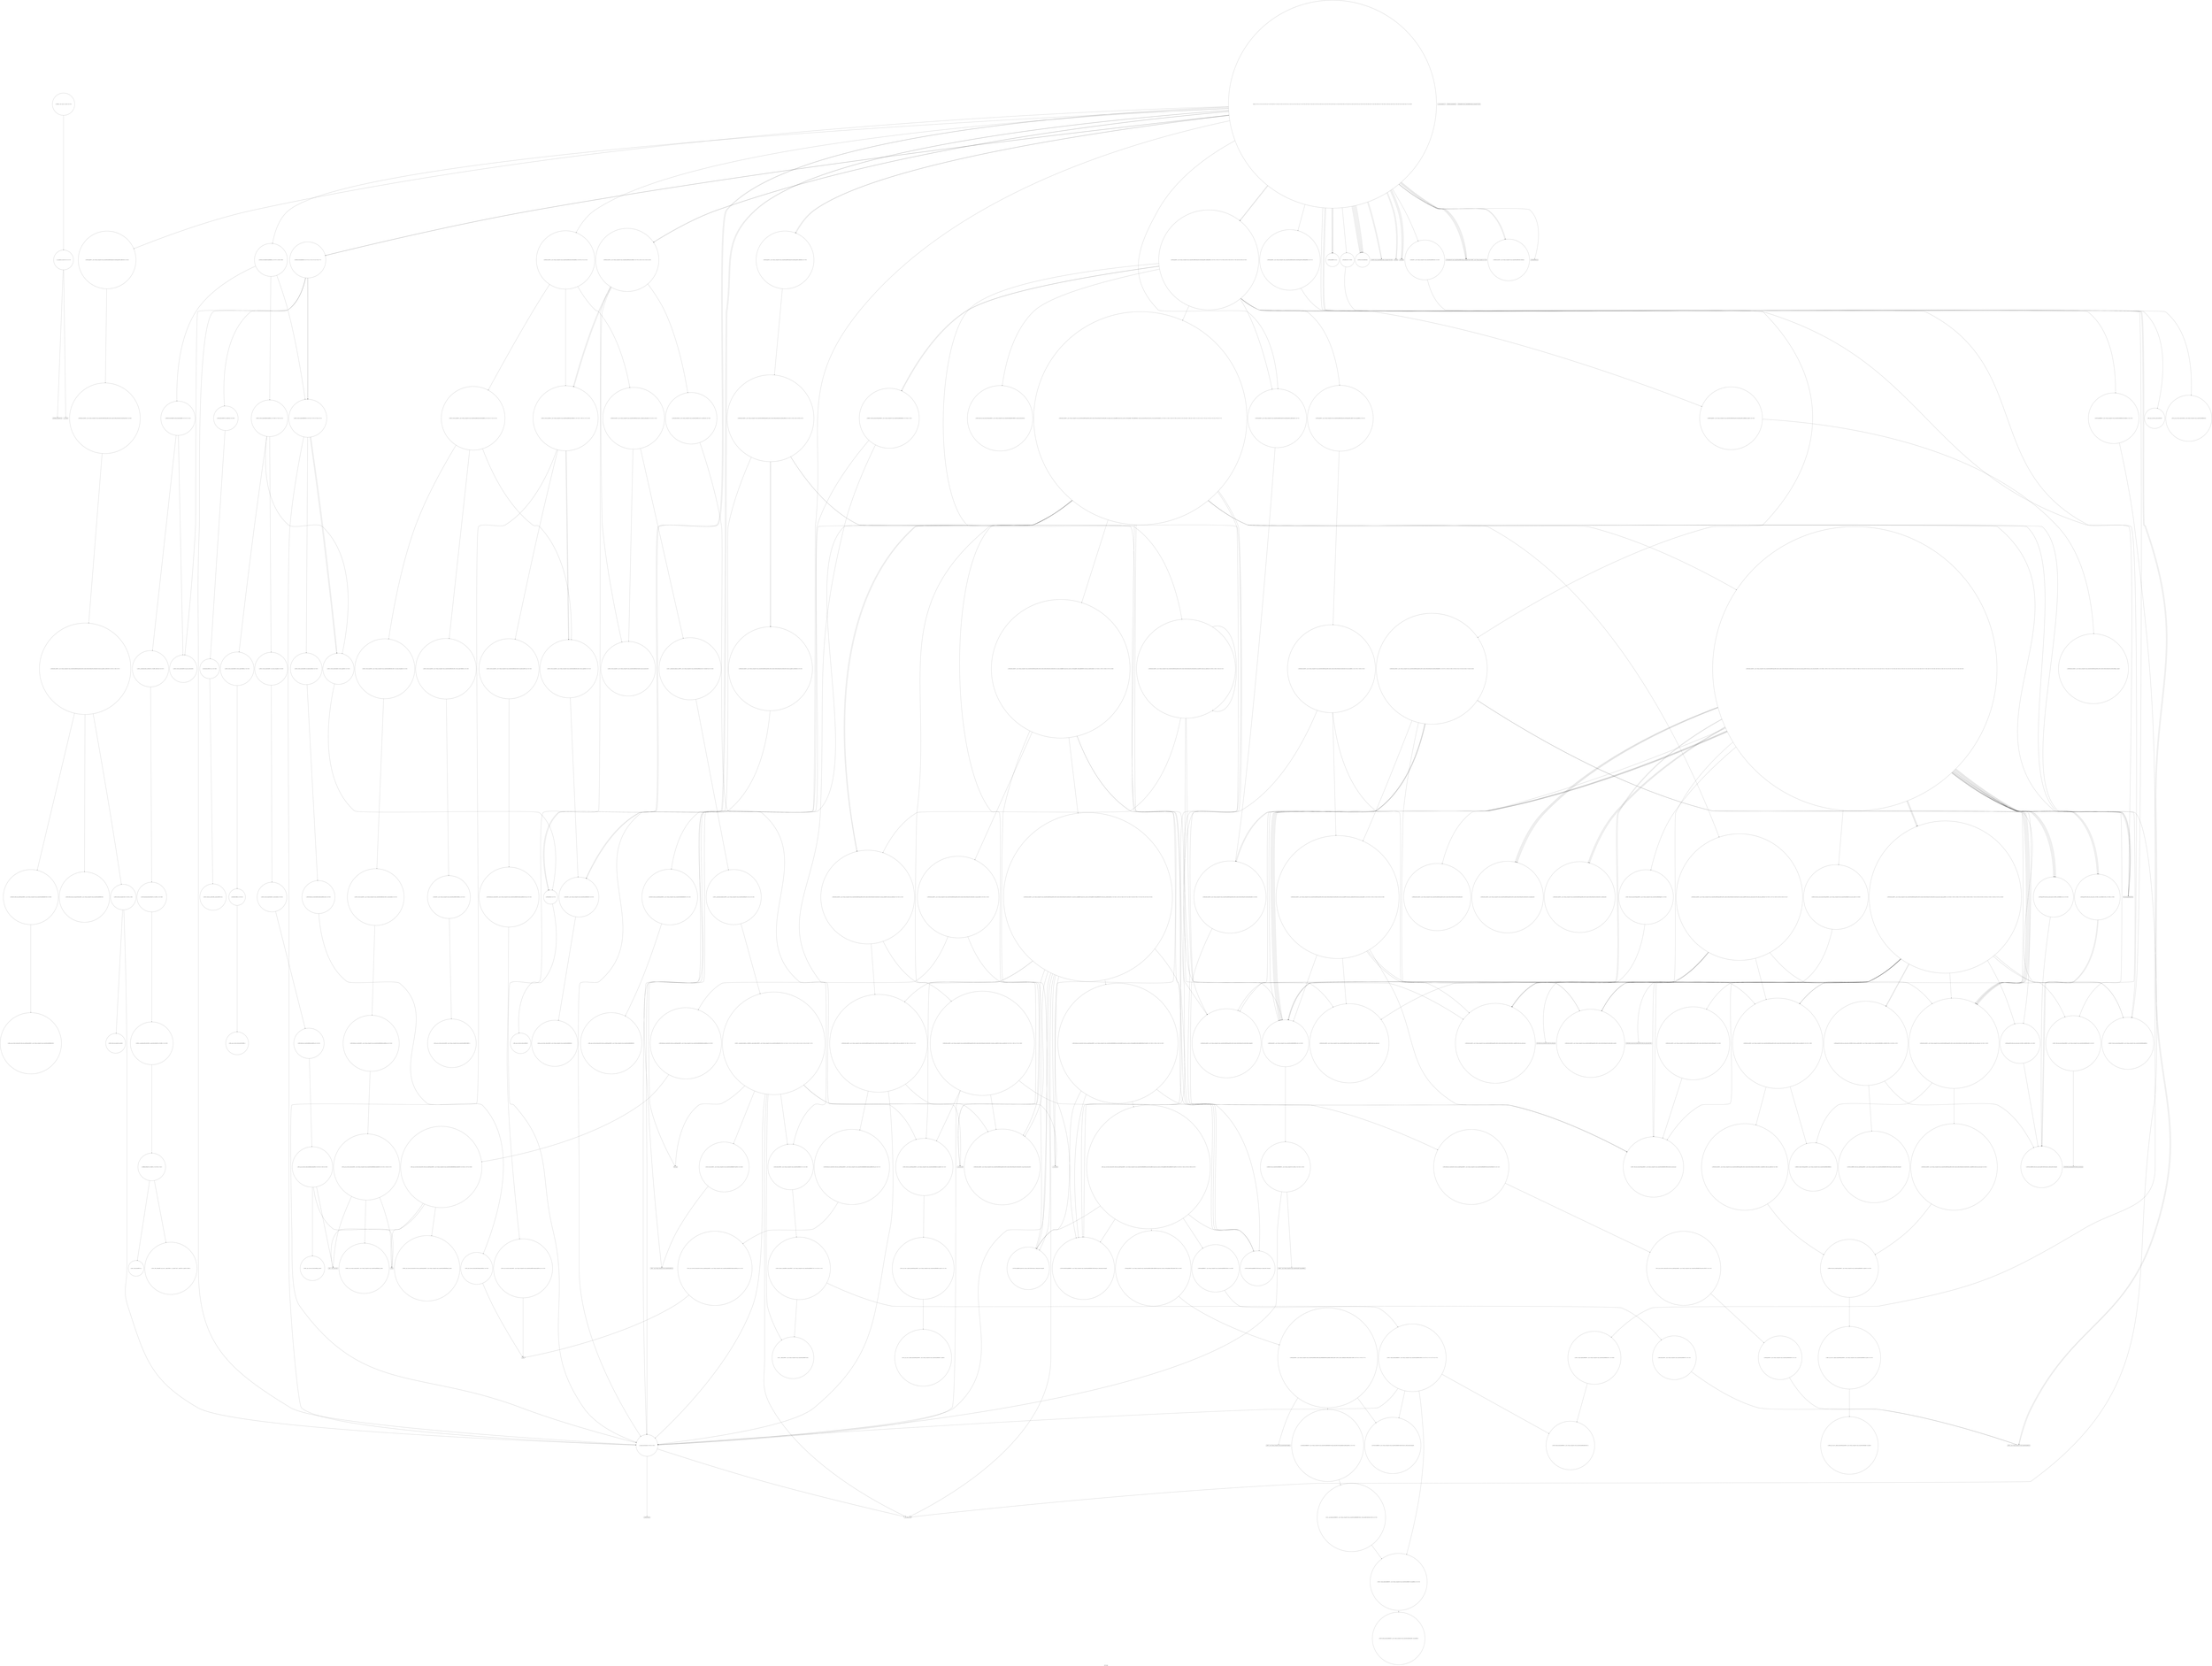digraph "Call Graph" {
	label="Call Graph";

	Node0x55928e50fda0 [shape=record,shape=circle,label="{__cxx_global_var_init|{<s0>1|<s1>2}}"];
	Node0x55928e50fda0:s0 -> Node0x55928e50fe20[color=black];
	Node0x55928e50fda0:s1 -> Node0x55928e8854a0[color=black];
	Node0x55928e88c9e0 [shape=record,shape=circle,label="{_ZSt24__uninitialized_fill_n_aIPimiiET_S1_T0_RKT1_RSaIT2_E|{<s0>327}}"];
	Node0x55928e88c9e0:s0 -> Node0x55928e88cae0[color=black];
	Node0x55928e889040 [shape=record,shape=circle,label="{_ZNSt12_Vector_baseINSt7__cxx1112basic_stringIcSt11char_traitsIcESaIcEEESaIS5_EE13_M_deallocateEPS5_m|{<s0>153}}"];
	Node0x55928e889040:s0 -> Node0x55928e8890c0[color=black];
	Node0x55928e8856a0 [shape=record,shape=circle,label="{_ZNSt6vectorINSt7__cxx1112basic_stringIcSt11char_traitsIcESaIcEEESaIS5_EEC2EmRKS6_|{<s0>50|<s1>51|<s2>52}}"];
	Node0x55928e8856a0:s0 -> Node0x55928e888340[color=black];
	Node0x55928e8856a0:s1 -> Node0x55928e8883c0[color=black];
	Node0x55928e8856a0:s2 -> Node0x55928e888440[color=black];
	Node0x55928e88cd60 [shape=record,shape=circle,label="{_ZNSt12_Vector_baseIiSaIiEE13_M_deallocateEPim|{<s0>332}}"];
	Node0x55928e88cd60:s0 -> Node0x55928e88cde0[color=black];
	Node0x55928e886ba0 [shape=record,shape=circle,label="{_ZNKSt17_Rb_tree_iteratorISt4pairIKNSt7__cxx1112basic_stringIcSt11char_traitsIcESaIcEEEiEEdeEv|{<s0>160|<s1>161}}"];
	Node0x55928e886ba0:s0 -> Node0x55928e887d40[color=black];
	Node0x55928e886ba0:s1 -> Node0x55928e886620[color=black];
	Node0x55928e885a20 [shape=record,shape=circle,label="{_ZNSt3mapINSt7__cxx1112basic_stringIcSt11char_traitsIcESaIcEEEiSt4lessIS5_ESaISt4pairIKS5_iEEEixERS9_|{<s0>55|<s1>56|<s2>57|<s3>58|<s4>59|<s5>60|<s6>61|<s7>62|<s8>63|<s9>64|<s10>65}}"];
	Node0x55928e885a20:s0 -> Node0x55928e889240[color=black];
	Node0x55928e885a20:s1 -> Node0x55928e885d20[color=black];
	Node0x55928e885a20:s2 -> Node0x55928e885ca0[color=black];
	Node0x55928e885a20:s3 -> Node0x55928e8892c0[color=black];
	Node0x55928e885a20:s4 -> Node0x55928e886ba0[color=black];
	Node0x55928e885a20:s5 -> Node0x55928e886b20[color=black];
	Node0x55928e885a20:s6 -> Node0x55928e886ca0[color=black];
	Node0x55928e885a20:s7 -> Node0x55928e886d20[color=black];
	Node0x55928e885a20:s8 -> Node0x55928e886c20[color=black];
	Node0x55928e885a20:s9 -> Node0x55928e886da0[color=black];
	Node0x55928e885a20:s10 -> Node0x55928e886ba0[color=black];
	Node0x55928e88d0e0 [shape=record,shape=circle,label="{_ZNSt8_Rb_treeINSt7__cxx1112basic_stringIcSt11char_traitsIcESaIcEEESt4pairIKS5_iESt10_Select1stIS8_ESt4lessIS5_ESaIS8_EE3endEv|{<s0>346}}"];
	Node0x55928e88d0e0:s0 -> Node0x55928e887020[color=black];
	Node0x55928e886f20 [shape=record,shape=circle,label="{_ZNSt8_Rb_treeINSt7__cxx1112basic_stringIcSt11char_traitsIcESaIcEEESt4pairIKS5_iESt10_Select1stIS8_ESt4lessIS5_ESaIS8_EE6_M_endEv}"];
	Node0x55928e885da0 [shape=record,shape=circle,label="{_ZSt3minIiERKT_S2_S2_}"];
	Node0x55928e8872a0 [shape=record,shape=circle,label="{_ZNK9__gnu_cxx16__aligned_membufISt4pairIKNSt7__cxx1112basic_stringIcSt11char_traitsIcESaIcEEEiEE7_M_addrEv}"];
	Node0x55928e886120 [shape=record,shape=Mrecord,label="{_ZNSt7__cxx1112basic_stringIcSt11char_traitsIcESaIcEED1Ev}"];
	Node0x55928e887620 [shape=record,shape=circle,label="{_ZSt7forwardISt5tupleIJEEEOT_RNSt16remove_referenceIS2_E4typeE}"];
	Node0x55928e8864a0 [shape=record,shape=circle,label="{_ZNSt15_Rb_tree_headerC2Ev|{<s0>89|<s1>90}}"];
	Node0x55928e8864a0:s0 -> Node0x55928e8865a0[color=black];
	Node0x55928e8864a0:s1 -> Node0x55928e886620[color=black];
	Node0x55928e8879a0 [shape=record,shape=circle,label="{_ZNK9__gnu_cxx13new_allocatorISt13_Rb_tree_nodeISt4pairIKNSt7__cxx1112basic_stringIcSt11char_traitsIcESaIcEEEiEEE8max_sizeEv}"];
	Node0x55928e886820 [shape=record,shape=circle,label="{_ZNSt8_Rb_treeINSt7__cxx1112basic_stringIcSt11char_traitsIcESaIcEEESt4pairIKS5_iESt10_Select1stIS8_ESt4lessIS5_ESaIS8_EE8_M_eraseEPSt13_Rb_tree_nodeIS8_E|{<s0>98|<s1>99|<s2>100|<s3>101}}"];
	Node0x55928e886820:s0 -> Node0x55928e8869a0[color=black];
	Node0x55928e886820:s1 -> Node0x55928e886820[color=black];
	Node0x55928e886820:s2 -> Node0x55928e886a20[color=black];
	Node0x55928e886820:s3 -> Node0x55928e886aa0[color=black];
	Node0x55928e88b560 [shape=record,shape=circle,label="{_ZNSt11_Tuple_implILm0EJRKNSt7__cxx1112basic_stringIcSt11char_traitsIcESaIcEEEEE7_M_headERS8_|{<s0>274}}"];
	Node0x55928e88b560:s0 -> Node0x55928e88b660[color=black];
	Node0x55928e887bc0 [shape=record,shape=circle,label="{_ZNSt8_Rb_treeINSt7__cxx1112basic_stringIcSt11char_traitsIcESaIcEEESt4pairIKS5_iESt10_Select1stIS8_ESt4lessIS5_ESaIS8_EE11_M_put_nodeEPSt13_Rb_tree_nodeIS8_E|{<s0>109|<s1>110|<s2>111}}"];
	Node0x55928e887bc0:s0 -> Node0x55928e887cc0[color=black];
	Node0x55928e887bc0:s1 -> Node0x55928e887fc0[color=black];
	Node0x55928e887bc0:s2 -> Node0x55928e886620[color=black];
	Node0x55928e88b8e0 [shape=record,shape=circle,label="{_ZNKSt23_Rb_tree_const_iteratorISt4pairIKNSt7__cxx1112basic_stringIcSt11char_traitsIcESaIcEEEiEE13_M_const_castEv|{<s0>280}}"];
	Node0x55928e88b8e0:s0 -> Node0x55928e887020[color=black];
	Node0x55928e887f40 [shape=record,shape=circle,label="{_ZN9__gnu_cxx16__aligned_membufISt4pairIKNSt7__cxx1112basic_stringIcSt11char_traitsIcESaIcEEEiEE7_M_addrEv}"];
	Node0x55928e88bc60 [shape=record,shape=circle,label="{_ZNSt4pairIPSt18_Rb_tree_node_baseS1_EC2IRS1_S4_Lb1EEEOT_OT0_|{<s0>299|<s1>300}}"];
	Node0x55928e88bc60:s0 -> Node0x55928e88bee0[color=black];
	Node0x55928e88bc60:s1 -> Node0x55928e88bee0[color=black];
	Node0x55928e8882c0 [shape=record,shape=circle,label="{_ZN9__gnu_cxx13new_allocatorINSt7__cxx1112basic_stringIcSt11char_traitsIcESaIcEEEED2Ev}"];
	Node0x55928e88bfe0 [shape=record,shape=circle,label="{_ZNSt4pairIPSt18_Rb_tree_node_baseS1_EC2IRPSt13_Rb_tree_nodeIS_IKNSt7__cxx1112basic_stringIcSt11char_traitsIcESaIcEEEiEERS1_Lb1EEEOT_OT0_|{<s0>306|<s1>307}}"];
	Node0x55928e88bfe0:s0 -> Node0x55928e88c060[color=black];
	Node0x55928e88bfe0:s1 -> Node0x55928e88bee0[color=black];
	Node0x55928e888640 [shape=record,shape=circle,label="{_ZNSaINSt7__cxx1112basic_stringIcSt11char_traitsIcESaIcEEEEC2ERKS5_|{<s0>132}}"];
	Node0x55928e888640:s0 -> Node0x55928e8886c0[color=black];
	Node0x55928e88c360 [shape=record,shape=circle,label="{_ZN9__gnu_cxx13new_allocatorIiED2Ev}"];
	Node0x55928e8889c0 [shape=record,shape=Mrecord,label="{_Znwm}"];
	Node0x55928e88c6e0 [shape=record,shape=circle,label="{_ZNSaIiEC2ERKS_|{<s0>321}}"];
	Node0x55928e88c6e0:s0 -> Node0x55928e88c760[color=black];
	Node0x55928e888d40 [shape=record,shape=circle,label="{_ZSt8_DestroyIPNSt7__cxx1112basic_stringIcSt11char_traitsIcESaIcEEEEvT_S7_|{<s0>149}}"];
	Node0x55928e888d40:s0 -> Node0x55928e888f40[color=black];
	Node0x55928e50fe20 [shape=record,shape=Mrecord,label="{_ZNSt8ios_base4InitC1Ev}"];
	Node0x55928e88ca60 [shape=record,shape=circle,label="{_ZNSt12_Vector_baseIiSaIiEE19_M_get_Tp_allocatorEv}"];
	Node0x55928e8890c0 [shape=record,shape=circle,label="{_ZNSt16allocator_traitsISaINSt7__cxx1112basic_stringIcSt11char_traitsIcESaIcEEEEE10deallocateERS6_PS5_m|{<s0>154}}"];
	Node0x55928e8890c0:s0 -> Node0x55928e889140[color=black];
	Node0x55928e885720 [shape=record,shape=Mrecord,label="{__gxx_personality_v0}"];
	Node0x55928e88cde0 [shape=record,shape=circle,label="{_ZNSt16allocator_traitsISaIiEE10deallocateERS0_Pim|{<s0>333}}"];
	Node0x55928e88cde0:s0 -> Node0x55928e88ce60[color=black];
	Node0x55928e886c20 [shape=record,shape=circle,label="{_ZNSt8_Rb_treeINSt7__cxx1112basic_stringIcSt11char_traitsIcESaIcEEESt4pairIKS5_iESt10_Select1stIS8_ESt4lessIS5_ESaIS8_EE22_M_emplace_hint_uniqueIJRKSt21piecewise_construct_tSt5tupleIJRS7_EESJ_IJEEEEESt17_Rb_tree_iteratorIS8_ESt23_Rb_tree_const_iteratorIS8_EDpOT_|{<s0>162|<s1>163|<s2>164|<s3>165|<s4>166|<s5>167|<s6>168|<s7>169|<s8>170|<s9>171|<s10>172|<s11>173|<s12>174|<s13>175|<s14>176|<s15>177}}"];
	Node0x55928e886c20:s0 -> Node0x55928e887520[color=black];
	Node0x55928e886c20:s1 -> Node0x55928e8875a0[color=black];
	Node0x55928e886c20:s2 -> Node0x55928e887620[color=black];
	Node0x55928e886c20:s3 -> Node0x55928e8874a0[color=black];
	Node0x55928e886c20:s4 -> Node0x55928e886da0[color=black];
	Node0x55928e886c20:s5 -> Node0x55928e886fa0[color=black];
	Node0x55928e886c20:s6 -> Node0x55928e8876a0[color=black];
	Node0x55928e886c20:s7 -> Node0x55928e887720[color=black];
	Node0x55928e886c20:s8 -> Node0x55928e8866a0[color=black];
	Node0x55928e886c20:s9 -> Node0x55928e886aa0[color=black];
	Node0x55928e886c20:s10 -> Node0x55928e888dc0[color=black];
	Node0x55928e886c20:s11 -> Node0x55928e886aa0[color=black];
	Node0x55928e886c20:s12 -> Node0x55928e887020[color=black];
	Node0x55928e886c20:s13 -> Node0x55928e888e40[color=black];
	Node0x55928e886c20:s14 -> Node0x55928e888ec0[color=black];
	Node0x55928e886c20:s15 -> Node0x55928e886620[color=black];
	Node0x55928e885aa0 [shape=record,shape=circle,label="{_ZNSaIiEC2Ev|{<s0>66}}"];
	Node0x55928e885aa0:s0 -> Node0x55928e88c2e0[color=black];
	Node0x55928e88d160 [shape=record,shape=circle,label="{_GLOBAL__sub_I_inazz_0_0.cpp|{<s0>347}}"];
	Node0x55928e88d160:s0 -> Node0x55928e50fda0[color=black];
	Node0x55928e886fa0 [shape=record,shape=circle,label="{_ZNSt8_Rb_treeINSt7__cxx1112basic_stringIcSt11char_traitsIcESaIcEEESt4pairIKS5_iESt10_Select1stIS8_ESt4lessIS5_ESaIS8_EE6_S_keyEPKSt13_Rb_tree_nodeIS8_E|{<s0>187|<s1>188}}"];
	Node0x55928e886fa0:s0 -> Node0x55928e887120[color=black];
	Node0x55928e886fa0:s1 -> Node0x55928e8870a0[color=black];
	Node0x55928e885e20 [shape=record,shape=circle,label="{_ZNSt6vectorIiSaIiEEixEm}"];
	Node0x55928e887320 [shape=record,shape=circle,label="{_ZNKSt8_Rb_treeINSt7__cxx1112basic_stringIcSt11char_traitsIcESaIcEEESt4pairIKS5_iESt10_Select1stIS8_ESt4lessIS5_ESaIS8_EE8key_compEv}"];
	Node0x55928e8861a0 [shape=record,shape=circle,label="{_ZNSt3mapINSt7__cxx1112basic_stringIcSt11char_traitsIcESaIcEEEiSt4lessIS5_ESaISt4pairIKS5_iEEED2Ev|{<s0>78}}"];
	Node0x55928e8861a0:s0 -> Node0x55928e8867a0[color=black];
	Node0x55928e8876a0 [shape=record,shape=circle,label="{_ZNSt8_Rb_treeINSt7__cxx1112basic_stringIcSt11char_traitsIcESaIcEEESt4pairIKS5_iESt10_Select1stIS8_ESt4lessIS5_ESaIS8_EE29_M_get_insert_hint_unique_posESt23_Rb_tree_const_iteratorIS8_ERS7_|{<s0>199|<s1>200|<s2>201|<s3>202|<s4>203|<s5>204|<s6>205|<s7>206|<s8>207|<s9>208|<s10>209|<s11>210|<s12>211|<s13>212|<s14>213|<s15>214|<s16>215|<s17>216|<s18>217|<s19>218|<s20>219|<s21>220|<s22>221|<s23>222|<s24>223|<s25>224|<s26>225|<s27>226|<s28>227|<s29>228|<s30>229|<s31>230|<s32>231|<s33>232|<s34>233|<s35>234|<s36>235}}"];
	Node0x55928e8876a0:s0 -> Node0x55928e88b8e0[color=black];
	Node0x55928e8876a0:s1 -> Node0x55928e886f20[color=black];
	Node0x55928e8876a0:s2 -> Node0x55928e88b960[color=black];
	Node0x55928e8876a0:s3 -> Node0x55928e88ba60[color=black];
	Node0x55928e8876a0:s4 -> Node0x55928e88b9e0[color=black];
	Node0x55928e8876a0:s5 -> Node0x55928e886b20[color=black];
	Node0x55928e8876a0:s6 -> Node0x55928e88ba60[color=black];
	Node0x55928e8876a0:s7 -> Node0x55928e88bae0[color=black];
	Node0x55928e8876a0:s8 -> Node0x55928e88bb60[color=black];
	Node0x55928e8876a0:s9 -> Node0x55928e88b9e0[color=black];
	Node0x55928e8876a0:s10 -> Node0x55928e886b20[color=black];
	Node0x55928e8876a0:s11 -> Node0x55928e886da0[color=black];
	Node0x55928e8876a0:s12 -> Node0x55928e88bbe0[color=black];
	Node0x55928e8876a0:s13 -> Node0x55928e88bbe0[color=black];
	Node0x55928e8876a0:s14 -> Node0x55928e88bbe0[color=black];
	Node0x55928e8876a0:s15 -> Node0x55928e88bc60[color=black];
	Node0x55928e8876a0:s16 -> Node0x55928e88bce0[color=black];
	Node0x55928e8876a0:s17 -> Node0x55928e88b9e0[color=black];
	Node0x55928e8876a0:s18 -> Node0x55928e886b20[color=black];
	Node0x55928e8876a0:s19 -> Node0x55928e8869a0[color=black];
	Node0x55928e8876a0:s20 -> Node0x55928e88bae0[color=black];
	Node0x55928e8876a0:s21 -> Node0x55928e88bc60[color=black];
	Node0x55928e8876a0:s22 -> Node0x55928e88bb60[color=black];
	Node0x55928e8876a0:s23 -> Node0x55928e88b9e0[color=black];
	Node0x55928e8876a0:s24 -> Node0x55928e886b20[color=black];
	Node0x55928e8876a0:s25 -> Node0x55928e886da0[color=black];
	Node0x55928e8876a0:s26 -> Node0x55928e88ba60[color=black];
	Node0x55928e8876a0:s27 -> Node0x55928e88ba60[color=black];
	Node0x55928e8876a0:s28 -> Node0x55928e88bae0[color=black];
	Node0x55928e8876a0:s29 -> Node0x55928e88bd60[color=black];
	Node0x55928e8876a0:s30 -> Node0x55928e88b9e0[color=black];
	Node0x55928e8876a0:s31 -> Node0x55928e886b20[color=black];
	Node0x55928e8876a0:s32 -> Node0x55928e8869a0[color=black];
	Node0x55928e8876a0:s33 -> Node0x55928e88bae0[color=black];
	Node0x55928e8876a0:s34 -> Node0x55928e88bc60[color=black];
	Node0x55928e8876a0:s35 -> Node0x55928e88bb60[color=black];
	Node0x55928e8876a0:s36 -> Node0x55928e88bde0[color=black];
	Node0x55928e886520 [shape=record,shape=circle,label="{_ZN9__gnu_cxx13new_allocatorISt13_Rb_tree_nodeISt4pairIKNSt7__cxx1112basic_stringIcSt11char_traitsIcESaIcEEEiEEEC2Ev}"];
	Node0x55928e887a20 [shape=record,shape=circle,label="{_ZNSt16allocator_traitsISaISt13_Rb_tree_nodeISt4pairIKNSt7__cxx1112basic_stringIcSt11char_traitsIcESaIcEEEiEEEE9constructIS9_JRKSt21piecewise_construct_tSt5tupleIJRS8_EESH_IJEEEEEvRSB_PT_DpOT0_|{<s0>259|<s1>260|<s2>261|<s3>262}}"];
	Node0x55928e887a20:s0 -> Node0x55928e887520[color=black];
	Node0x55928e887a20:s1 -> Node0x55928e8875a0[color=black];
	Node0x55928e887a20:s2 -> Node0x55928e887620[color=black];
	Node0x55928e887a20:s3 -> Node0x55928e887aa0[color=black];
	Node0x55928e8868a0 [shape=record,shape=circle,label="{_ZNSt8_Rb_treeINSt7__cxx1112basic_stringIcSt11char_traitsIcESaIcEEESt4pairIKS5_iESt10_Select1stIS8_ESt4lessIS5_ESaIS8_EE8_M_beginEv}"];
	Node0x55928e88b5e0 [shape=record,shape=circle,label="{_ZNSt10_Head_baseILm0ERKNSt7__cxx1112basic_stringIcSt11char_traitsIcESaIcEEELb0EEC2ES7_}"];
	Node0x55928e887c40 [shape=record,shape=circle,label="{_ZNSt16allocator_traitsISaISt13_Rb_tree_nodeISt4pairIKNSt7__cxx1112basic_stringIcSt11char_traitsIcESaIcEEEiEEEE7destroyIS9_EEvRSB_PT_|{<s0>112}}"];
	Node0x55928e887c40:s0 -> Node0x55928e887dc0[color=black];
	Node0x55928e88b960 [shape=record,shape=circle,label="{_ZNKSt8_Rb_treeINSt7__cxx1112basic_stringIcSt11char_traitsIcESaIcEEESt4pairIKS5_iESt10_Select1stIS8_ESt4lessIS5_ESaIS8_EE4sizeEv}"];
	Node0x55928e887fc0 [shape=record,shape=circle,label="{_ZNSt16allocator_traitsISaISt13_Rb_tree_nodeISt4pairIKNSt7__cxx1112basic_stringIcSt11char_traitsIcESaIcEEEiEEEE10deallocateERSB_PSA_m|{<s0>117}}"];
	Node0x55928e887fc0:s0 -> Node0x55928e888040[color=black];
	Node0x55928e88bce0 [shape=record,shape=circle,label="{_ZNSt17_Rb_tree_iteratorISt4pairIKNSt7__cxx1112basic_stringIcSt11char_traitsIcESaIcEEEiEEmmEv|{<s0>301}}"];
	Node0x55928e88bce0:s0 -> Node0x55928e88c0e0[color=black];
	Node0x55928e888340 [shape=record,shape=circle,label="{_ZNSt12_Vector_baseINSt7__cxx1112basic_stringIcSt11char_traitsIcESaIcEEESaIS5_EEC2EmRKS6_|{<s0>120|<s1>121|<s2>122}}"];
	Node0x55928e888340:s0 -> Node0x55928e8884c0[color=black];
	Node0x55928e888340:s1 -> Node0x55928e888540[color=black];
	Node0x55928e888340:s2 -> Node0x55928e8885c0[color=black];
	Node0x55928e88c060 [shape=record,shape=circle,label="{_ZSt7forwardIRPSt13_Rb_tree_nodeISt4pairIKNSt7__cxx1112basic_stringIcSt11char_traitsIcESaIcEEEiEEEOT_RNSt16remove_referenceISD_E4typeE}"];
	Node0x55928e8886c0 [shape=record,shape=circle,label="{_ZN9__gnu_cxx13new_allocatorINSt7__cxx1112basic_stringIcSt11char_traitsIcESaIcEEEEC2ERKS7_}"];
	Node0x55928e88c3e0 [shape=record,shape=circle,label="{_ZNSt12_Vector_baseIiSaIiEEC2EmRKS0_|{<s0>309|<s1>310|<s2>311}}"];
	Node0x55928e88c3e0:s0 -> Node0x55928e88c560[color=black];
	Node0x55928e88c3e0:s1 -> Node0x55928e88c5e0[color=black];
	Node0x55928e88c3e0:s2 -> Node0x55928e88c660[color=black];
	Node0x55928e888a40 [shape=record,shape=circle,label="{_ZSt27__uninitialized_default_n_aIPNSt7__cxx1112basic_stringIcSt11char_traitsIcESaIcEEEmS5_ET_S7_T0_RSaIT1_E|{<s0>138}}"];
	Node0x55928e888a40:s0 -> Node0x55928e888b40[color=black];
	Node0x55928e88c760 [shape=record,shape=circle,label="{_ZN9__gnu_cxx13new_allocatorIiEC2ERKS1_}"];
	Node0x55928e888dc0 [shape=record,shape=Mrecord,label="{__cxa_rethrow}"];
	Node0x55928e885420 [shape=record,shape=Mrecord,label="{_ZNSt8ios_base4InitD1Ev}"];
	Node0x55928e88cae0 [shape=record,shape=circle,label="{_ZSt20uninitialized_fill_nIPimiET_S1_T0_RKT1_|{<s0>328}}"];
	Node0x55928e88cae0:s0 -> Node0x55928e88cb60[color=black];
	Node0x55928e889140 [shape=record,shape=circle,label="{_ZN9__gnu_cxx13new_allocatorINSt7__cxx1112basic_stringIcSt11char_traitsIcESaIcEEEE10deallocateEPS6_m|{<s0>155}}"];
	Node0x55928e889140:s0 -> Node0x55928e8880c0[color=black];
	Node0x55928e8857a0 [shape=record,shape=circle,label="{_ZNSaINSt7__cxx1112basic_stringIcSt11char_traitsIcESaIcEEEED2Ev|{<s0>53}}"];
	Node0x55928e8857a0:s0 -> Node0x55928e8882c0[color=black];
	Node0x55928e88ce60 [shape=record,shape=circle,label="{_ZN9__gnu_cxx13new_allocatorIiE10deallocateEPim|{<s0>334}}"];
	Node0x55928e88ce60:s0 -> Node0x55928e8880c0[color=black];
	Node0x55928e886ca0 [shape=record,shape=circle,label="{_ZNSt23_Rb_tree_const_iteratorISt4pairIKNSt7__cxx1112basic_stringIcSt11char_traitsIcESaIcEEEiEEC2ERKSt17_Rb_tree_iteratorIS8_E}"];
	Node0x55928e885b20 [shape=record,shape=circle,label="{_ZNSt6vectorIiSaIiEEC2EmRKiRKS0_|{<s0>67|<s1>68|<s2>69}}"];
	Node0x55928e885b20:s0 -> Node0x55928e88c3e0[color=black];
	Node0x55928e885b20:s1 -> Node0x55928e88c460[color=black];
	Node0x55928e885b20:s2 -> Node0x55928e88c4e0[color=black];
	Node0x55928e887020 [shape=record,shape=circle,label="{_ZNSt17_Rb_tree_iteratorISt4pairIKNSt7__cxx1112basic_stringIcSt11char_traitsIcESaIcEEEiEEC2EPSt18_Rb_tree_node_base}"];
	Node0x55928e885ea0 [shape=record,shape=Mrecord,label="{_ZStlsISt11char_traitsIcEERSt13basic_ostreamIcT_ES5_PKc}"];
	Node0x55928e8873a0 [shape=record,shape=circle,label="{_ZStltIcSt11char_traitsIcESaIcEEbRKNSt7__cxx1112basic_stringIT_T0_T1_EESA_|{<s0>192|<s1>193}}"];
	Node0x55928e8873a0:s0 -> Node0x55928e887420[color=black];
	Node0x55928e8873a0:s1 -> Node0x55928e886620[color=black];
	Node0x55928e886220 [shape=record,shape=circle,label="{_ZNSt6vectorINSt7__cxx1112basic_stringIcSt11char_traitsIcESaIcEEESaIS5_EED2Ev|{<s0>79|<s1>80|<s2>81|<s3>82|<s4>83}}"];
	Node0x55928e886220:s0 -> Node0x55928e888ac0[color=black];
	Node0x55928e886220:s1 -> Node0x55928e8891c0[color=black];
	Node0x55928e886220:s2 -> Node0x55928e888440[color=black];
	Node0x55928e886220:s3 -> Node0x55928e888440[color=black];
	Node0x55928e886220:s4 -> Node0x55928e886620[color=black];
	Node0x55928e887720 [shape=record,shape=circle,label="{_ZNSt8_Rb_treeINSt7__cxx1112basic_stringIcSt11char_traitsIcESaIcEEESt4pairIKS5_iESt10_Select1stIS8_ESt4lessIS5_ESaIS8_EE14_M_insert_nodeEPSt18_Rb_tree_node_baseSG_PSt13_Rb_tree_nodeIS8_E|{<s0>236|<s1>237|<s2>238|<s3>239|<s4>240|<s5>241}}"];
	Node0x55928e887720:s0 -> Node0x55928e886f20[color=black];
	Node0x55928e887720:s1 -> Node0x55928e886fa0[color=black];
	Node0x55928e887720:s2 -> Node0x55928e88b9e0[color=black];
	Node0x55928e887720:s3 -> Node0x55928e886b20[color=black];
	Node0x55928e887720:s4 -> Node0x55928e88c1e0[color=black];
	Node0x55928e887720:s5 -> Node0x55928e887020[color=black];
	Node0x55928e8865a0 [shape=record,shape=circle,label="{_ZNSt15_Rb_tree_header8_M_resetEv}"];
	Node0x55928e887aa0 [shape=record,shape=circle,label="{_ZN9__gnu_cxx13new_allocatorISt13_Rb_tree_nodeISt4pairIKNSt7__cxx1112basic_stringIcSt11char_traitsIcESaIcEEEiEEE9constructISA_JRKSt21piecewise_construct_tSt5tupleIJRS9_EESH_IJEEEEEvPT_DpOT0_|{<s0>263|<s1>264|<s2>265|<s3>266|<s4>267}}"];
	Node0x55928e887aa0:s0 -> Node0x55928e887520[color=black];
	Node0x55928e887aa0:s1 -> Node0x55928e8875a0[color=black];
	Node0x55928e887aa0:s2 -> Node0x55928e88b360[color=black];
	Node0x55928e887aa0:s3 -> Node0x55928e887620[color=black];
	Node0x55928e887aa0:s4 -> Node0x55928e88b3e0[color=black];
	Node0x55928e886920 [shape=record,shape=circle,label="{_ZNSt8_Rb_treeINSt7__cxx1112basic_stringIcSt11char_traitsIcESaIcEEESt4pairIKS5_iESt10_Select1stIS8_ESt4lessIS5_ESaIS8_EE13_Rb_tree_implISC_Lb1EED2Ev|{<s0>102}}"];
	Node0x55928e886920:s0 -> Node0x55928e888140[color=black];
	Node0x55928e88b660 [shape=record,shape=circle,label="{_ZNSt10_Head_baseILm0ERKNSt7__cxx1112basic_stringIcSt11char_traitsIcESaIcEEELb0EE7_M_headERS8_}"];
	Node0x55928e887cc0 [shape=record,shape=circle,label="{_ZNSt8_Rb_treeINSt7__cxx1112basic_stringIcSt11char_traitsIcESaIcEEESt4pairIKS5_iESt10_Select1stIS8_ESt4lessIS5_ESaIS8_EE21_M_get_Node_allocatorEv}"];
	Node0x55928e88b9e0 [shape=record,shape=circle,label="{_ZNSt8_Rb_treeINSt7__cxx1112basic_stringIcSt11char_traitsIcESaIcEEESt4pairIKS5_iESt10_Select1stIS8_ESt4lessIS5_ESaIS8_EE6_S_keyEPKSt18_Rb_tree_node_base|{<s0>281|<s1>282}}"];
	Node0x55928e88b9e0:s0 -> Node0x55928e88be60[color=black];
	Node0x55928e88b9e0:s1 -> Node0x55928e8870a0[color=black];
	Node0x55928e888040 [shape=record,shape=circle,label="{_ZN9__gnu_cxx13new_allocatorISt13_Rb_tree_nodeISt4pairIKNSt7__cxx1112basic_stringIcSt11char_traitsIcESaIcEEEiEEE10deallocateEPSB_m|{<s0>118}}"];
	Node0x55928e888040:s0 -> Node0x55928e8880c0[color=black];
	Node0x55928e88bd60 [shape=record,shape=circle,label="{_ZNSt17_Rb_tree_iteratorISt4pairIKNSt7__cxx1112basic_stringIcSt11char_traitsIcESaIcEEEiEEppEv|{<s0>302}}"];
	Node0x55928e88bd60:s0 -> Node0x55928e88c160[color=black];
	Node0x55928e8883c0 [shape=record,shape=circle,label="{_ZNSt6vectorINSt7__cxx1112basic_stringIcSt11char_traitsIcESaIcEEESaIS5_EE21_M_default_initializeEm|{<s0>123|<s1>124}}"];
	Node0x55928e8883c0:s0 -> Node0x55928e888ac0[color=black];
	Node0x55928e8883c0:s1 -> Node0x55928e888a40[color=black];
	Node0x55928e88c0e0 [shape=record,shape=Mrecord,label="{_ZSt18_Rb_tree_decrementPSt18_Rb_tree_node_base}"];
	Node0x55928e888740 [shape=record,shape=circle,label="{_ZNSt12_Vector_baseINSt7__cxx1112basic_stringIcSt11char_traitsIcESaIcEEESaIS5_EE11_M_allocateEm|{<s0>133}}"];
	Node0x55928e888740:s0 -> Node0x55928e8887c0[color=black];
	Node0x55928e88c460 [shape=record,shape=circle,label="{_ZNSt6vectorIiSaIiEE18_M_fill_initializeEmRKi|{<s0>312|<s1>313}}"];
	Node0x55928e88c460:s0 -> Node0x55928e88ca60[color=black];
	Node0x55928e88c460:s1 -> Node0x55928e88c9e0[color=black];
	Node0x55928e888ac0 [shape=record,shape=circle,label="{_ZNSt12_Vector_baseINSt7__cxx1112basic_stringIcSt11char_traitsIcESaIcEEESaIS5_EE19_M_get_Tp_allocatorEv}"];
	Node0x55928e88c7e0 [shape=record,shape=circle,label="{_ZNSt12_Vector_baseIiSaIiEE11_M_allocateEm|{<s0>322}}"];
	Node0x55928e88c7e0:s0 -> Node0x55928e88c860[color=black];
	Node0x55928e888e40 [shape=record,shape=Mrecord,label="{__cxa_end_catch}"];
	Node0x55928e8854a0 [shape=record,shape=Mrecord,label="{__cxa_atexit}"];
	Node0x55928e88cb60 [shape=record,shape=circle,label="{_ZNSt22__uninitialized_fill_nILb1EE15__uninit_fill_nIPimiEET_S3_T0_RKT1_|{<s0>329}}"];
	Node0x55928e88cb60:s0 -> Node0x55928e88cbe0[color=black];
	Node0x55928e8891c0 [shape=record,shape=circle,label="{_ZSt8_DestroyIPNSt7__cxx1112basic_stringIcSt11char_traitsIcESaIcEEES5_EvT_S7_RSaIT0_E|{<s0>156}}"];
	Node0x55928e8891c0:s0 -> Node0x55928e888d40[color=black];
	Node0x55928e885820 [shape=record,shape=circle,label="{_ZNSt3mapINSt7__cxx1112basic_stringIcSt11char_traitsIcESaIcEEEiSt4lessIS5_ESaISt4pairIKS5_iEEEC2Ev|{<s0>54}}"];
	Node0x55928e885820:s0 -> Node0x55928e8862a0[color=black];
	Node0x55928e88cee0 [shape=record,shape=circle,label="{_ZSt8_DestroyIPiiEvT_S1_RSaIT0_E|{<s0>335}}"];
	Node0x55928e88cee0:s0 -> Node0x55928e88cf60[color=black];
	Node0x55928e886d20 [shape=record,shape=circle,label="{_ZNSt5tupleIJRKNSt7__cxx1112basic_stringIcSt11char_traitsIcESaIcEEEEEC2IvLb1EEES7_|{<s0>178}}"];
	Node0x55928e886d20:s0 -> Node0x55928e88c260[color=black];
	Node0x55928e885ba0 [shape=record,shape=circle,label="{_ZNSaIiED2Ev|{<s0>70}}"];
	Node0x55928e885ba0:s0 -> Node0x55928e88c360[color=black];
	Node0x55928e8870a0 [shape=record,shape=circle,label="{_ZNKSt10_Select1stISt4pairIKNSt7__cxx1112basic_stringIcSt11char_traitsIcESaIcEEEiEEclERKS8_}"];
	Node0x55928e885f20 [shape=record,shape=Mrecord,label="{_ZNSolsEi}"];
	Node0x55928e887420 [shape=record,shape=Mrecord,label="{_ZNKSt7__cxx1112basic_stringIcSt11char_traitsIcESaIcEE7compareERKS4_}"];
	Node0x55928e8862a0 [shape=record,shape=circle,label="{_ZNSt8_Rb_treeINSt7__cxx1112basic_stringIcSt11char_traitsIcESaIcEEESt4pairIKS5_iESt10_Select1stIS8_ESt4lessIS5_ESaIS8_EEC2Ev|{<s0>84}}"];
	Node0x55928e8862a0:s0 -> Node0x55928e886320[color=black];
	Node0x55928e8877a0 [shape=record,shape=circle,label="{_ZNSt8_Rb_treeINSt7__cxx1112basic_stringIcSt11char_traitsIcESaIcEEESt4pairIKS5_iESt10_Select1stIS8_ESt4lessIS5_ESaIS8_EE11_M_get_nodeEv|{<s0>242|<s1>243}}"];
	Node0x55928e8877a0:s0 -> Node0x55928e887cc0[color=black];
	Node0x55928e8877a0:s1 -> Node0x55928e8878a0[color=black];
	Node0x55928e886620 [shape=record,shape=circle,label="{__clang_call_terminate|{<s0>91|<s1>92}}"];
	Node0x55928e886620:s0 -> Node0x55928e8866a0[color=black];
	Node0x55928e886620:s1 -> Node0x55928e886720[color=black];
	Node0x55928e88b360 [shape=record,shape=circle,label="{_ZNSt5tupleIJRKNSt7__cxx1112basic_stringIcSt11char_traitsIcESaIcEEEEEC2EOS8_|{<s0>268}}"];
	Node0x55928e88b360:s0 -> Node0x55928e88b460[color=black];
	Node0x55928e8869a0 [shape=record,shape=circle,label="{_ZNSt8_Rb_treeINSt7__cxx1112basic_stringIcSt11char_traitsIcESaIcEEESt4pairIKS5_iESt10_Select1stIS8_ESt4lessIS5_ESaIS8_EE8_S_rightEPSt18_Rb_tree_node_base}"];
	Node0x55928e88b6e0 [shape=record,shape=circle,label="{_ZNSt4pairIKNSt7__cxx1112basic_stringIcSt11char_traitsIcESaIcEEEiEC2IJRS6_EJLm0EEJEJEEERSt5tupleIJDpT_EERSA_IJDpT1_EESt12_Index_tupleIJXspT0_EEESJ_IJXspT2_EEE|{<s0>275|<s1>276|<s2>277}}"];
	Node0x55928e88b6e0:s0 -> Node0x55928e88b760[color=black];
	Node0x55928e88b6e0:s1 -> Node0x55928e88b4e0[color=black];
	Node0x55928e88b6e0:s2 -> Node0x55928e88b7e0[color=black];
	Node0x55928e887d40 [shape=record,shape=circle,label="{_ZNSt13_Rb_tree_nodeISt4pairIKNSt7__cxx1112basic_stringIcSt11char_traitsIcESaIcEEEiEE9_M_valptrEv|{<s0>113}}"];
	Node0x55928e887d40:s0 -> Node0x55928e887ec0[color=black];
	Node0x55928e88ba60 [shape=record,shape=circle,label="{_ZNSt8_Rb_treeINSt7__cxx1112basic_stringIcSt11char_traitsIcESaIcEEESt4pairIKS5_iESt10_Select1stIS8_ESt4lessIS5_ESaIS8_EE12_M_rightmostEv}"];
	Node0x55928e8880c0 [shape=record,shape=Mrecord,label="{_ZdlPv}"];
	Node0x55928e88bde0 [shape=record,shape=circle,label="{_ZNSt4pairIPSt18_Rb_tree_node_baseS1_EC2IRS1_Lb1EEEOT_RKS1_|{<s0>303}}"];
	Node0x55928e88bde0:s0 -> Node0x55928e88bee0[color=black];
	Node0x55928e888440 [shape=record,shape=circle,label="{_ZNSt12_Vector_baseINSt7__cxx1112basic_stringIcSt11char_traitsIcESaIcEEESaIS5_EED2Ev|{<s0>125|<s1>126|<s2>127|<s3>128}}"];
	Node0x55928e888440:s0 -> Node0x55928e889040[color=black];
	Node0x55928e888440:s1 -> Node0x55928e8885c0[color=black];
	Node0x55928e888440:s2 -> Node0x55928e8885c0[color=black];
	Node0x55928e888440:s3 -> Node0x55928e886620[color=black];
	Node0x55928e88c160 [shape=record,shape=Mrecord,label="{_ZSt18_Rb_tree_incrementPSt18_Rb_tree_node_base}"];
	Node0x55928e8887c0 [shape=record,shape=circle,label="{_ZNSt16allocator_traitsISaINSt7__cxx1112basic_stringIcSt11char_traitsIcESaIcEEEEE8allocateERS6_m|{<s0>134}}"];
	Node0x55928e8887c0:s0 -> Node0x55928e888840[color=black];
	Node0x55928e88c4e0 [shape=record,shape=circle,label="{_ZNSt12_Vector_baseIiSaIiEED2Ev|{<s0>314|<s1>315|<s2>316|<s3>317}}"];
	Node0x55928e88c4e0:s0 -> Node0x55928e88cd60[color=black];
	Node0x55928e88c4e0:s1 -> Node0x55928e88c660[color=black];
	Node0x55928e88c4e0:s2 -> Node0x55928e88c660[color=black];
	Node0x55928e88c4e0:s3 -> Node0x55928e886620[color=black];
	Node0x55928e888b40 [shape=record,shape=circle,label="{_ZSt25__uninitialized_default_nIPNSt7__cxx1112basic_stringIcSt11char_traitsIcESaIcEEEmET_S7_T0_|{<s0>139}}"];
	Node0x55928e888b40:s0 -> Node0x55928e888bc0[color=black];
	Node0x55928e88c860 [shape=record,shape=circle,label="{_ZNSt16allocator_traitsISaIiEE8allocateERS0_m|{<s0>323}}"];
	Node0x55928e88c860:s0 -> Node0x55928e88c8e0[color=black];
	Node0x55928e888ec0 [shape=record,shape=Mrecord,label="{llvm.trap}"];
	Node0x55928e885520 [shape=record,shape=circle,label="{main|{<s0>3|<s1>4|<s2>5|<s3>6|<s4>7|<s5>8|<s6>9|<s7>10|<s8>11|<s9>12|<s10>13|<s11>14|<s12>15|<s13>16|<s14>17|<s15>18|<s16>19|<s17>20|<s18>21|<s19>22|<s20>23|<s21>24|<s22>25|<s23>26|<s24>27|<s25>28|<s26>29|<s27>30|<s28>31|<s29>32|<s30>33|<s31>34|<s32>35|<s33>36|<s34>37|<s35>38|<s36>39|<s37>40|<s38>41|<s39>42|<s40>43|<s41>44|<s42>45|<s43>46|<s44>47|<s45>48}}"];
	Node0x55928e885520:s0 -> Node0x55928e8855a0[color=black];
	Node0x55928e885520:s1 -> Node0x55928e8855a0[color=black];
	Node0x55928e885520:s2 -> Node0x55928e885620[color=black];
	Node0x55928e885520:s3 -> Node0x55928e8856a0[color=black];
	Node0x55928e885520:s4 -> Node0x55928e8857a0[color=black];
	Node0x55928e885520:s5 -> Node0x55928e885820[color=black];
	Node0x55928e885520:s6 -> Node0x55928e8858a0[color=black];
	Node0x55928e885520:s7 -> Node0x55928e885920[color=black];
	Node0x55928e885520:s8 -> Node0x55928e8859a0[color=black];
	Node0x55928e885520:s9 -> Node0x55928e885920[color=black];
	Node0x55928e885520:s10 -> Node0x55928e8859a0[color=black];
	Node0x55928e885520:s11 -> Node0x55928e885a20[color=black];
	Node0x55928e885520:s12 -> Node0x55928e8857a0[color=black];
	Node0x55928e885520:s13 -> Node0x55928e885aa0[color=black];
	Node0x55928e885520:s14 -> Node0x55928e885b20[color=black];
	Node0x55928e885520:s15 -> Node0x55928e885ba0[color=black];
	Node0x55928e885520:s16 -> Node0x55928e8855a0[color=black];
	Node0x55928e885520:s17 -> Node0x55928e885920[color=black];
	Node0x55928e885520:s18 -> Node0x55928e885920[color=black];
	Node0x55928e885520:s19 -> Node0x55928e885c20[color=black];
	Node0x55928e885520:s20 -> Node0x55928e885d20[color=black];
	Node0x55928e885520:s21 -> Node0x55928e885ca0[color=black];
	Node0x55928e885520:s22 -> Node0x55928e885ba0[color=black];
	Node0x55928e885520:s23 -> Node0x55928e8860a0[color=black];
	Node0x55928e885520:s24 -> Node0x55928e885a20[color=black];
	Node0x55928e885520:s25 -> Node0x55928e885e20[color=black];
	Node0x55928e885520:s26 -> Node0x55928e885da0[color=black];
	Node0x55928e885520:s27 -> Node0x55928e885e20[color=black];
	Node0x55928e885520:s28 -> Node0x55928e885e20[color=black];
	Node0x55928e885520:s29 -> Node0x55928e885da0[color=black];
	Node0x55928e885520:s30 -> Node0x55928e885e20[color=black];
	Node0x55928e885520:s31 -> Node0x55928e885e20[color=black];
	Node0x55928e885520:s32 -> Node0x55928e885e20[color=black];
	Node0x55928e885520:s33 -> Node0x55928e885da0[color=black];
	Node0x55928e885520:s34 -> Node0x55928e885ea0[color=black];
	Node0x55928e885520:s35 -> Node0x55928e885f20[color=black];
	Node0x55928e885520:s36 -> Node0x55928e885ea0[color=black];
	Node0x55928e885520:s37 -> Node0x55928e885f20[color=black];
	Node0x55928e885520:s38 -> Node0x55928e885fa0[color=black];
	Node0x55928e885520:s39 -> Node0x55928e8860a0[color=black];
	Node0x55928e885520:s40 -> Node0x55928e886120[color=black];
	Node0x55928e885520:s41 -> Node0x55928e8861a0[color=black];
	Node0x55928e885520:s42 -> Node0x55928e886220[color=black];
	Node0x55928e885520:s43 -> Node0x55928e886120[color=black];
	Node0x55928e885520:s44 -> Node0x55928e8861a0[color=black];
	Node0x55928e885520:s45 -> Node0x55928e886220[color=black];
	Node0x55928e88cbe0 [shape=record,shape=circle,label="{_ZSt6fill_nIPimiET_S1_T0_RKT1_|{<s0>330|<s1>331}}"];
	Node0x55928e88cbe0:s0 -> Node0x55928e88cce0[color=black];
	Node0x55928e88cbe0:s1 -> Node0x55928e88cc60[color=black];
	Node0x55928e889240 [shape=record,shape=circle,label="{_ZNSt3mapINSt7__cxx1112basic_stringIcSt11char_traitsIcESaIcEEEiSt4lessIS5_ESaISt4pairIKS5_iEEE11lower_boundERS9_|{<s0>157}}"];
	Node0x55928e889240:s0 -> Node0x55928e886e20[color=black];
	Node0x55928e8858a0 [shape=record,shape=Mrecord,label="{_ZNSt7__cxx1112basic_stringIcSt11char_traitsIcESaIcEEC1Ev}"];
	Node0x55928e88cf60 [shape=record,shape=circle,label="{_ZSt8_DestroyIPiEvT_S1_|{<s0>336}}"];
	Node0x55928e88cf60:s0 -> Node0x55928e88cfe0[color=black];
	Node0x55928e886da0 [shape=record,shape=Mrecord,label="{llvm.memcpy.p0i8.p0i8.i64}"];
	Node0x55928e885c20 [shape=record,shape=circle,label="{_ZNSt3mapINSt7__cxx1112basic_stringIcSt11char_traitsIcESaIcEEEiSt4lessIS5_ESaISt4pairIKS5_iEEE4findERS9_|{<s0>71}}"];
	Node0x55928e885c20:s0 -> Node0x55928e88d060[color=black];
	Node0x55928e887120 [shape=record,shape=circle,label="{_ZNSt8_Rb_treeINSt7__cxx1112basic_stringIcSt11char_traitsIcESaIcEEESt4pairIKS5_iESt10_Select1stIS8_ESt4lessIS5_ESaIS8_EE8_S_valueEPKSt13_Rb_tree_nodeIS8_E|{<s0>189}}"];
	Node0x55928e887120:s0 -> Node0x55928e8871a0[color=black];
	Node0x55928e885fa0 [shape=record,shape=Mrecord,label="{_ZNSolsEPFRSoS_E}"];
	Node0x55928e8874a0 [shape=record,shape=circle,label="{_ZNSt8_Rb_treeINSt7__cxx1112basic_stringIcSt11char_traitsIcESaIcEEESt4pairIKS5_iESt10_Select1stIS8_ESt4lessIS5_ESaIS8_EE14_M_create_nodeIJRKSt21piecewise_construct_tSt5tupleIJRS7_EESJ_IJEEEEEPSt13_Rb_tree_nodeIS8_EDpOT_|{<s0>194|<s1>195|<s2>196|<s3>197|<s4>198}}"];
	Node0x55928e8874a0:s0 -> Node0x55928e8877a0[color=black];
	Node0x55928e8874a0:s1 -> Node0x55928e887520[color=black];
	Node0x55928e8874a0:s2 -> Node0x55928e8875a0[color=black];
	Node0x55928e8874a0:s3 -> Node0x55928e887620[color=black];
	Node0x55928e8874a0:s4 -> Node0x55928e887820[color=black];
	Node0x55928e886320 [shape=record,shape=circle,label="{_ZNSt8_Rb_treeINSt7__cxx1112basic_stringIcSt11char_traitsIcESaIcEEESt4pairIKS5_iESt10_Select1stIS8_ESt4lessIS5_ESaIS8_EE13_Rb_tree_implISC_Lb1EEC2Ev|{<s0>85|<s1>86|<s2>87}}"];
	Node0x55928e886320:s0 -> Node0x55928e8863a0[color=black];
	Node0x55928e886320:s1 -> Node0x55928e886420[color=black];
	Node0x55928e886320:s2 -> Node0x55928e8864a0[color=black];
	Node0x55928e887820 [shape=record,shape=circle,label="{_ZNSt8_Rb_treeINSt7__cxx1112basic_stringIcSt11char_traitsIcESaIcEEESt4pairIKS5_iESt10_Select1stIS8_ESt4lessIS5_ESaIS8_EE17_M_construct_nodeIJRKSt21piecewise_construct_tSt5tupleIJRS7_EESJ_IJEEEEEvPSt13_Rb_tree_nodeIS8_EDpOT_|{<s0>244|<s1>245|<s2>246|<s3>247|<s4>248|<s5>249|<s6>250|<s7>251|<s8>252|<s9>253|<s10>254}}"];
	Node0x55928e887820:s0 -> Node0x55928e887cc0[color=black];
	Node0x55928e887820:s1 -> Node0x55928e887d40[color=black];
	Node0x55928e887820:s2 -> Node0x55928e887520[color=black];
	Node0x55928e887820:s3 -> Node0x55928e8875a0[color=black];
	Node0x55928e887820:s4 -> Node0x55928e887620[color=black];
	Node0x55928e887820:s5 -> Node0x55928e887a20[color=black];
	Node0x55928e887820:s6 -> Node0x55928e8866a0[color=black];
	Node0x55928e887820:s7 -> Node0x55928e887bc0[color=black];
	Node0x55928e887820:s8 -> Node0x55928e888dc0[color=black];
	Node0x55928e887820:s9 -> Node0x55928e888e40[color=black];
	Node0x55928e887820:s10 -> Node0x55928e886620[color=black];
	Node0x55928e8866a0 [shape=record,shape=Mrecord,label="{__cxa_begin_catch}"];
	Node0x55928e88b3e0 [shape=record,shape=circle,label="{_ZNSt4pairIKNSt7__cxx1112basic_stringIcSt11char_traitsIcESaIcEEEiEC2IJRS6_EJEEESt21piecewise_construct_tSt5tupleIJDpT_EESB_IJDpT0_EE|{<s0>269}}"];
	Node0x55928e88b3e0:s0 -> Node0x55928e88b6e0[color=black];
	Node0x55928e886a20 [shape=record,shape=circle,label="{_ZNSt8_Rb_treeINSt7__cxx1112basic_stringIcSt11char_traitsIcESaIcEEESt4pairIKS5_iESt10_Select1stIS8_ESt4lessIS5_ESaIS8_EE7_S_leftEPSt18_Rb_tree_node_base}"];
	Node0x55928e88b760 [shape=record,shape=circle,label="{_ZSt3getILm0EJRKNSt7__cxx1112basic_stringIcSt11char_traitsIcESaIcEEEEERNSt13tuple_elementIXT_ESt5tupleIJDpT0_EEE4typeERSC_|{<s0>278}}"];
	Node0x55928e88b760:s0 -> Node0x55928e88b860[color=black];
	Node0x55928e887dc0 [shape=record,shape=circle,label="{_ZN9__gnu_cxx13new_allocatorISt13_Rb_tree_nodeISt4pairIKNSt7__cxx1112basic_stringIcSt11char_traitsIcESaIcEEEiEEE7destroyISA_EEvPT_|{<s0>114}}"];
	Node0x55928e887dc0:s0 -> Node0x55928e887e40[color=black];
	Node0x55928e88bae0 [shape=record,shape=circle,label="{_ZNSt4pairIPSt18_Rb_tree_node_baseS1_EC2IRS1_Lb1EEERKS1_OT_|{<s0>283}}"];
	Node0x55928e88bae0:s0 -> Node0x55928e88bee0[color=black];
	Node0x55928e888140 [shape=record,shape=circle,label="{_ZNSaISt13_Rb_tree_nodeISt4pairIKNSt7__cxx1112basic_stringIcSt11char_traitsIcESaIcEEEiEEED2Ev|{<s0>119}}"];
	Node0x55928e888140:s0 -> Node0x55928e8881c0[color=black];
	Node0x55928e88be60 [shape=record,shape=circle,label="{_ZNSt8_Rb_treeINSt7__cxx1112basic_stringIcSt11char_traitsIcESaIcEEESt4pairIKS5_iESt10_Select1stIS8_ESt4lessIS5_ESaIS8_EE8_S_valueEPKSt18_Rb_tree_node_base|{<s0>304}}"];
	Node0x55928e88be60:s0 -> Node0x55928e8871a0[color=black];
	Node0x55928e8884c0 [shape=record,shape=circle,label="{_ZNSt12_Vector_baseINSt7__cxx1112basic_stringIcSt11char_traitsIcESaIcEEESaIS5_EE12_Vector_implC2ERKS6_|{<s0>129}}"];
	Node0x55928e8884c0:s0 -> Node0x55928e888640[color=black];
	Node0x55928e88c1e0 [shape=record,shape=Mrecord,label="{_ZSt29_Rb_tree_insert_and_rebalancebPSt18_Rb_tree_node_baseS0_RS_}"];
	Node0x55928e888840 [shape=record,shape=circle,label="{_ZN9__gnu_cxx13new_allocatorINSt7__cxx1112basic_stringIcSt11char_traitsIcESaIcEEEE8allocateEmPKv|{<s0>135|<s1>136|<s2>137}}"];
	Node0x55928e888840:s0 -> Node0x55928e8888c0[color=black];
	Node0x55928e888840:s1 -> Node0x55928e888940[color=black];
	Node0x55928e888840:s2 -> Node0x55928e8889c0[color=black];
	Node0x55928e88c560 [shape=record,shape=circle,label="{_ZNSt12_Vector_baseIiSaIiEE12_Vector_implC2ERKS0_|{<s0>318}}"];
	Node0x55928e88c560:s0 -> Node0x55928e88c6e0[color=black];
	Node0x55928e888bc0 [shape=record,shape=circle,label="{_ZNSt27__uninitialized_default_n_1ILb0EE18__uninit_default_nIPNSt7__cxx1112basic_stringIcSt11char_traitsIcESaIcEEEmEET_S9_T0_|{<s0>140|<s1>141|<s2>142|<s3>143|<s4>144|<s5>145|<s6>146|<s7>147}}"];
	Node0x55928e888bc0:s0 -> Node0x55928e888cc0[color=black];
	Node0x55928e888bc0:s1 -> Node0x55928e888c40[color=black];
	Node0x55928e888bc0:s2 -> Node0x55928e8866a0[color=black];
	Node0x55928e888bc0:s3 -> Node0x55928e888d40[color=black];
	Node0x55928e888bc0:s4 -> Node0x55928e888dc0[color=black];
	Node0x55928e888bc0:s5 -> Node0x55928e888e40[color=black];
	Node0x55928e888bc0:s6 -> Node0x55928e888ec0[color=black];
	Node0x55928e888bc0:s7 -> Node0x55928e886620[color=black];
	Node0x55928e88c8e0 [shape=record,shape=circle,label="{_ZN9__gnu_cxx13new_allocatorIiE8allocateEmPKv|{<s0>324|<s1>325|<s2>326}}"];
	Node0x55928e88c8e0:s0 -> Node0x55928e88c960[color=black];
	Node0x55928e88c8e0:s1 -> Node0x55928e888940[color=black];
	Node0x55928e88c8e0:s2 -> Node0x55928e8889c0[color=black];
	Node0x55928e888f40 [shape=record,shape=circle,label="{_ZNSt12_Destroy_auxILb0EE9__destroyIPNSt7__cxx1112basic_stringIcSt11char_traitsIcESaIcEEEEEvT_S9_|{<s0>150|<s1>151}}"];
	Node0x55928e888f40:s0 -> Node0x55928e888cc0[color=black];
	Node0x55928e888f40:s1 -> Node0x55928e888fc0[color=black];
	Node0x55928e8855a0 [shape=record,shape=Mrecord,label="{_ZNSirsERi}"];
	Node0x55928e88cc60 [shape=record,shape=circle,label="{_ZSt10__fill_n_aIPimiEN9__gnu_cxx11__enable_ifIXsr11__is_scalarIT1_EE7__valueET_E6__typeES4_T0_RKS3_}"];
	Node0x55928e8892c0 [shape=record,shape=circle,label="{_ZNKSt3mapINSt7__cxx1112basic_stringIcSt11char_traitsIcESaIcEEEiSt4lessIS5_ESaISt4pairIKS5_iEEE8key_compEv|{<s0>158}}"];
	Node0x55928e8892c0:s0 -> Node0x55928e887320[color=black];
	Node0x55928e885920 [shape=record,shape=Mrecord,label="{_ZSt7getlineIcSt11char_traitsIcESaIcEERSt13basic_istreamIT_T0_ES7_RNSt7__cxx1112basic_stringIS4_S5_T1_EE}"];
	Node0x55928e88cfe0 [shape=record,shape=circle,label="{_ZNSt12_Destroy_auxILb1EE9__destroyIPiEEvT_S3_}"];
	Node0x55928e886e20 [shape=record,shape=circle,label="{_ZNSt8_Rb_treeINSt7__cxx1112basic_stringIcSt11char_traitsIcESaIcEEESt4pairIKS5_iESt10_Select1stIS8_ESt4lessIS5_ESaIS8_EE11lower_boundERS7_|{<s0>179|<s1>180|<s2>181}}"];
	Node0x55928e886e20:s0 -> Node0x55928e8868a0[color=black];
	Node0x55928e886e20:s1 -> Node0x55928e886f20[color=black];
	Node0x55928e886e20:s2 -> Node0x55928e886ea0[color=black];
	Node0x55928e885ca0 [shape=record,shape=circle,label="{_ZNKSt17_Rb_tree_iteratorISt4pairIKNSt7__cxx1112basic_stringIcSt11char_traitsIcESaIcEEEiEEeqERKS9_}"];
	Node0x55928e8871a0 [shape=record,shape=circle,label="{_ZNKSt13_Rb_tree_nodeISt4pairIKNSt7__cxx1112basic_stringIcSt11char_traitsIcESaIcEEEiEE9_M_valptrEv|{<s0>190}}"];
	Node0x55928e8871a0:s0 -> Node0x55928e887220[color=black];
	Node0x55928e886020 [shape=record,shape=Mrecord,label="{_ZSt4endlIcSt11char_traitsIcEERSt13basic_ostreamIT_T0_ES6_}"];
	Node0x55928e887520 [shape=record,shape=circle,label="{_ZSt7forwardIRKSt21piecewise_construct_tEOT_RNSt16remove_referenceIS3_E4typeE}"];
	Node0x55928e8863a0 [shape=record,shape=circle,label="{_ZNSaISt13_Rb_tree_nodeISt4pairIKNSt7__cxx1112basic_stringIcSt11char_traitsIcESaIcEEEiEEEC2Ev|{<s0>88}}"];
	Node0x55928e8863a0:s0 -> Node0x55928e886520[color=black];
	Node0x55928e8878a0 [shape=record,shape=circle,label="{_ZNSt16allocator_traitsISaISt13_Rb_tree_nodeISt4pairIKNSt7__cxx1112basic_stringIcSt11char_traitsIcESaIcEEEiEEEE8allocateERSB_m|{<s0>255}}"];
	Node0x55928e8878a0:s0 -> Node0x55928e887920[color=black];
	Node0x55928e886720 [shape=record,shape=Mrecord,label="{_ZSt9terminatev}"];
	Node0x55928e88b460 [shape=record,shape=circle,label="{_ZNSt11_Tuple_implILm0EJRKNSt7__cxx1112basic_stringIcSt11char_traitsIcESaIcEEEEEC2EOS8_|{<s0>270|<s1>271|<s2>272|<s3>273}}"];
	Node0x55928e88b460:s0 -> Node0x55928e88b560[color=black];
	Node0x55928e88b460:s1 -> Node0x55928e88b4e0[color=black];
	Node0x55928e88b460:s2 -> Node0x55928e88b5e0[color=black];
	Node0x55928e88b460:s3 -> Node0x55928e886620[color=black];
	Node0x55928e886aa0 [shape=record,shape=circle,label="{_ZNSt8_Rb_treeINSt7__cxx1112basic_stringIcSt11char_traitsIcESaIcEEESt4pairIKS5_iESt10_Select1stIS8_ESt4lessIS5_ESaIS8_EE12_M_drop_nodeEPSt13_Rb_tree_nodeIS8_E|{<s0>103|<s1>104}}"];
	Node0x55928e886aa0:s0 -> Node0x55928e887b40[color=black];
	Node0x55928e886aa0:s1 -> Node0x55928e887bc0[color=black];
	Node0x55928e88b7e0 [shape=record,shape=Mrecord,label="{_ZNSt7__cxx1112basic_stringIcSt11char_traitsIcESaIcEEC1ERKS4_}"];
	Node0x55928e887e40 [shape=record,shape=circle,label="{_ZNSt4pairIKNSt7__cxx1112basic_stringIcSt11char_traitsIcESaIcEEEiED2Ev|{<s0>115}}"];
	Node0x55928e887e40:s0 -> Node0x55928e886120[color=black];
	Node0x55928e88bb60 [shape=record,shape=circle,label="{_ZNSt8_Rb_treeINSt7__cxx1112basic_stringIcSt11char_traitsIcESaIcEEESt4pairIKS5_iESt10_Select1stIS8_ESt4lessIS5_ESaIS8_EE24_M_get_insert_unique_posERS7_|{<s0>284|<s1>285|<s2>286|<s3>287|<s4>288|<s5>289|<s6>290|<s7>291|<s8>292|<s9>293|<s10>294|<s11>295|<s12>296|<s13>297|<s14>298}}"];
	Node0x55928e88bb60:s0 -> Node0x55928e8868a0[color=black];
	Node0x55928e88bb60:s1 -> Node0x55928e886f20[color=black];
	Node0x55928e88bb60:s2 -> Node0x55928e886fa0[color=black];
	Node0x55928e88bb60:s3 -> Node0x55928e886b20[color=black];
	Node0x55928e88bb60:s4 -> Node0x55928e886a20[color=black];
	Node0x55928e88bb60:s5 -> Node0x55928e8869a0[color=black];
	Node0x55928e88bb60:s6 -> Node0x55928e887020[color=black];
	Node0x55928e88bb60:s7 -> Node0x55928e88bf60[color=black];
	Node0x55928e88bb60:s8 -> Node0x55928e885ca0[color=black];
	Node0x55928e88bb60:s9 -> Node0x55928e88bfe0[color=black];
	Node0x55928e88bb60:s10 -> Node0x55928e88bce0[color=black];
	Node0x55928e88bb60:s11 -> Node0x55928e88b9e0[color=black];
	Node0x55928e88bb60:s12 -> Node0x55928e886b20[color=black];
	Node0x55928e88bb60:s13 -> Node0x55928e88bfe0[color=black];
	Node0x55928e88bb60:s14 -> Node0x55928e88bde0[color=black];
	Node0x55928e8881c0 [shape=record,shape=circle,label="{_ZN9__gnu_cxx13new_allocatorISt13_Rb_tree_nodeISt4pairIKNSt7__cxx1112basic_stringIcSt11char_traitsIcESaIcEEEiEEED2Ev}"];
	Node0x55928e88bee0 [shape=record,shape=circle,label="{_ZSt7forwardIRPSt18_Rb_tree_node_baseEOT_RNSt16remove_referenceIS3_E4typeE}"];
	Node0x55928e888540 [shape=record,shape=circle,label="{_ZNSt12_Vector_baseINSt7__cxx1112basic_stringIcSt11char_traitsIcESaIcEEESaIS5_EE17_M_create_storageEm|{<s0>130}}"];
	Node0x55928e888540:s0 -> Node0x55928e888740[color=black];
	Node0x55928e88c260 [shape=record,shape=circle,label="{_ZNSt11_Tuple_implILm0EJRKNSt7__cxx1112basic_stringIcSt11char_traitsIcESaIcEEEEEC2ES7_|{<s0>308}}"];
	Node0x55928e88c260:s0 -> Node0x55928e88b5e0[color=black];
	Node0x55928e8888c0 [shape=record,shape=circle,label="{_ZNK9__gnu_cxx13new_allocatorINSt7__cxx1112basic_stringIcSt11char_traitsIcESaIcEEEE8max_sizeEv}"];
	Node0x55928e88c5e0 [shape=record,shape=circle,label="{_ZNSt12_Vector_baseIiSaIiEE17_M_create_storageEm|{<s0>319}}"];
	Node0x55928e88c5e0:s0 -> Node0x55928e88c7e0[color=black];
	Node0x55928e888c40 [shape=record,shape=circle,label="{_ZSt10_ConstructINSt7__cxx1112basic_stringIcSt11char_traitsIcESaIcEEEJEEvPT_DpOT0_|{<s0>148}}"];
	Node0x55928e888c40:s0 -> Node0x55928e8858a0[color=black];
	Node0x55928e88c960 [shape=record,shape=circle,label="{_ZNK9__gnu_cxx13new_allocatorIiE8max_sizeEv}"];
	Node0x55928e888fc0 [shape=record,shape=circle,label="{_ZSt8_DestroyINSt7__cxx1112basic_stringIcSt11char_traitsIcESaIcEEEEvPT_|{<s0>152}}"];
	Node0x55928e888fc0:s0 -> Node0x55928e886120[color=black];
	Node0x55928e885620 [shape=record,shape=circle,label="{_ZNSaINSt7__cxx1112basic_stringIcSt11char_traitsIcESaIcEEEEC2Ev|{<s0>49}}"];
	Node0x55928e885620:s0 -> Node0x55928e888240[color=black];
	Node0x55928e88cce0 [shape=record,shape=circle,label="{_ZSt12__niter_baseIPiET_S1_}"];
	Node0x55928e886b20 [shape=record,shape=circle,label="{_ZNKSt4lessINSt7__cxx1112basic_stringIcSt11char_traitsIcESaIcEEEEclERKS5_S8_|{<s0>159}}"];
	Node0x55928e886b20:s0 -> Node0x55928e8873a0[color=black];
	Node0x55928e8859a0 [shape=record,shape=circle,label="{_ZNSt6vectorINSt7__cxx1112basic_stringIcSt11char_traitsIcESaIcEEESaIS5_EEixEm}"];
	Node0x55928e88d060 [shape=record,shape=circle,label="{_ZNSt8_Rb_treeINSt7__cxx1112basic_stringIcSt11char_traitsIcESaIcEEESt4pairIKS5_iESt10_Select1stIS8_ESt4lessIS5_ESaIS8_EE4findERS7_|{<s0>337|<s1>338|<s2>339|<s3>340|<s4>341|<s5>342|<s6>343|<s7>344|<s8>345}}"];
	Node0x55928e88d060:s0 -> Node0x55928e8868a0[color=black];
	Node0x55928e88d060:s1 -> Node0x55928e886f20[color=black];
	Node0x55928e88d060:s2 -> Node0x55928e886ea0[color=black];
	Node0x55928e88d060:s3 -> Node0x55928e88d0e0[color=black];
	Node0x55928e88d060:s4 -> Node0x55928e885ca0[color=black];
	Node0x55928e88d060:s5 -> Node0x55928e88b9e0[color=black];
	Node0x55928e88d060:s6 -> Node0x55928e886b20[color=black];
	Node0x55928e88d060:s7 -> Node0x55928e88d0e0[color=black];
	Node0x55928e88d060:s8 -> Node0x55928e886da0[color=black];
	Node0x55928e886ea0 [shape=record,shape=circle,label="{_ZNSt8_Rb_treeINSt7__cxx1112basic_stringIcSt11char_traitsIcESaIcEEESt4pairIKS5_iESt10_Select1stIS8_ESt4lessIS5_ESaIS8_EE14_M_lower_boundEPSt13_Rb_tree_nodeIS8_EPSt18_Rb_tree_node_baseRS7_|{<s0>182|<s1>183|<s2>184|<s3>185|<s4>186}}"];
	Node0x55928e886ea0:s0 -> Node0x55928e886fa0[color=black];
	Node0x55928e886ea0:s1 -> Node0x55928e886b20[color=black];
	Node0x55928e886ea0:s2 -> Node0x55928e886a20[color=black];
	Node0x55928e886ea0:s3 -> Node0x55928e8869a0[color=black];
	Node0x55928e886ea0:s4 -> Node0x55928e887020[color=black];
	Node0x55928e885d20 [shape=record,shape=circle,label="{_ZNSt3mapINSt7__cxx1112basic_stringIcSt11char_traitsIcESaIcEEEiSt4lessIS5_ESaISt4pairIKS5_iEEE3endEv|{<s0>72}}"];
	Node0x55928e885d20:s0 -> Node0x55928e88d0e0[color=black];
	Node0x55928e887220 [shape=record,shape=circle,label="{_ZNK9__gnu_cxx16__aligned_membufISt4pairIKNSt7__cxx1112basic_stringIcSt11char_traitsIcESaIcEEEiEE6_M_ptrEv|{<s0>191}}"];
	Node0x55928e887220:s0 -> Node0x55928e8872a0[color=black];
	Node0x55928e8860a0 [shape=record,shape=circle,label="{_ZNSt6vectorIiSaIiEED2Ev|{<s0>73|<s1>74|<s2>75|<s3>76|<s4>77}}"];
	Node0x55928e8860a0:s0 -> Node0x55928e88ca60[color=black];
	Node0x55928e8860a0:s1 -> Node0x55928e88cee0[color=black];
	Node0x55928e8860a0:s2 -> Node0x55928e88c4e0[color=black];
	Node0x55928e8860a0:s3 -> Node0x55928e88c4e0[color=black];
	Node0x55928e8860a0:s4 -> Node0x55928e886620[color=black];
	Node0x55928e8875a0 [shape=record,shape=circle,label="{_ZSt7forwardISt5tupleIJRKNSt7__cxx1112basic_stringIcSt11char_traitsIcESaIcEEEEEEOT_RNSt16remove_referenceISA_E4typeE}"];
	Node0x55928e886420 [shape=record,shape=circle,label="{_ZNSt20_Rb_tree_key_compareISt4lessINSt7__cxx1112basic_stringIcSt11char_traitsIcESaIcEEEEEC2Ev}"];
	Node0x55928e887920 [shape=record,shape=circle,label="{_ZN9__gnu_cxx13new_allocatorISt13_Rb_tree_nodeISt4pairIKNSt7__cxx1112basic_stringIcSt11char_traitsIcESaIcEEEiEEE8allocateEmPKv|{<s0>256|<s1>257|<s2>258}}"];
	Node0x55928e887920:s0 -> Node0x55928e8879a0[color=black];
	Node0x55928e887920:s1 -> Node0x55928e888940[color=black];
	Node0x55928e887920:s2 -> Node0x55928e8889c0[color=black];
	Node0x55928e8867a0 [shape=record,shape=circle,label="{_ZNSt8_Rb_treeINSt7__cxx1112basic_stringIcSt11char_traitsIcESaIcEEESt4pairIKS5_iESt10_Select1stIS8_ESt4lessIS5_ESaIS8_EED2Ev|{<s0>93|<s1>94|<s2>95|<s3>96|<s4>97}}"];
	Node0x55928e8867a0:s0 -> Node0x55928e8868a0[color=black];
	Node0x55928e8867a0:s1 -> Node0x55928e886820[color=black];
	Node0x55928e8867a0:s2 -> Node0x55928e886920[color=black];
	Node0x55928e8867a0:s3 -> Node0x55928e886920[color=black];
	Node0x55928e8867a0:s4 -> Node0x55928e886620[color=black];
	Node0x55928e88b4e0 [shape=record,shape=circle,label="{_ZSt7forwardIRKNSt7__cxx1112basic_stringIcSt11char_traitsIcESaIcEEEEOT_RNSt16remove_referenceIS8_E4typeE}"];
	Node0x55928e887b40 [shape=record,shape=circle,label="{_ZNSt8_Rb_treeINSt7__cxx1112basic_stringIcSt11char_traitsIcESaIcEEESt4pairIKS5_iESt10_Select1stIS8_ESt4lessIS5_ESaIS8_EE15_M_destroy_nodeEPSt13_Rb_tree_nodeIS8_E|{<s0>105|<s1>106|<s2>107|<s3>108}}"];
	Node0x55928e887b40:s0 -> Node0x55928e887cc0[color=black];
	Node0x55928e887b40:s1 -> Node0x55928e887d40[color=black];
	Node0x55928e887b40:s2 -> Node0x55928e887c40[color=black];
	Node0x55928e887b40:s3 -> Node0x55928e886620[color=black];
	Node0x55928e88b860 [shape=record,shape=circle,label="{_ZSt12__get_helperILm0ERKNSt7__cxx1112basic_stringIcSt11char_traitsIcESaIcEEEJEERT0_RSt11_Tuple_implIXT_EJS8_DpT1_EE|{<s0>279}}"];
	Node0x55928e88b860:s0 -> Node0x55928e88b560[color=black];
	Node0x55928e887ec0 [shape=record,shape=circle,label="{_ZN9__gnu_cxx16__aligned_membufISt4pairIKNSt7__cxx1112basic_stringIcSt11char_traitsIcESaIcEEEiEE6_M_ptrEv|{<s0>116}}"];
	Node0x55928e887ec0:s0 -> Node0x55928e887f40[color=black];
	Node0x55928e88bbe0 [shape=record,shape=circle,label="{_ZNSt8_Rb_treeINSt7__cxx1112basic_stringIcSt11char_traitsIcESaIcEEESt4pairIKS5_iESt10_Select1stIS8_ESt4lessIS5_ESaIS8_EE11_M_leftmostEv}"];
	Node0x55928e888240 [shape=record,shape=circle,label="{_ZN9__gnu_cxx13new_allocatorINSt7__cxx1112basic_stringIcSt11char_traitsIcESaIcEEEEC2Ev}"];
	Node0x55928e88bf60 [shape=record,shape=circle,label="{_ZNSt8_Rb_treeINSt7__cxx1112basic_stringIcSt11char_traitsIcESaIcEEESt4pairIKS5_iESt10_Select1stIS8_ESt4lessIS5_ESaIS8_EE5beginEv|{<s0>305}}"];
	Node0x55928e88bf60:s0 -> Node0x55928e887020[color=black];
	Node0x55928e8885c0 [shape=record,shape=circle,label="{_ZNSt12_Vector_baseINSt7__cxx1112basic_stringIcSt11char_traitsIcESaIcEEESaIS5_EE12_Vector_implD2Ev|{<s0>131}}"];
	Node0x55928e8885c0:s0 -> Node0x55928e8857a0[color=black];
	Node0x55928e88c2e0 [shape=record,shape=circle,label="{_ZN9__gnu_cxx13new_allocatorIiEC2Ev}"];
	Node0x55928e888940 [shape=record,shape=Mrecord,label="{_ZSt17__throw_bad_allocv}"];
	Node0x55928e88c660 [shape=record,shape=circle,label="{_ZNSt12_Vector_baseIiSaIiEE12_Vector_implD2Ev|{<s0>320}}"];
	Node0x55928e88c660:s0 -> Node0x55928e885ba0[color=black];
	Node0x55928e888cc0 [shape=record,shape=circle,label="{_ZSt11__addressofINSt7__cxx1112basic_stringIcSt11char_traitsIcESaIcEEEEPT_RS6_}"];
}
